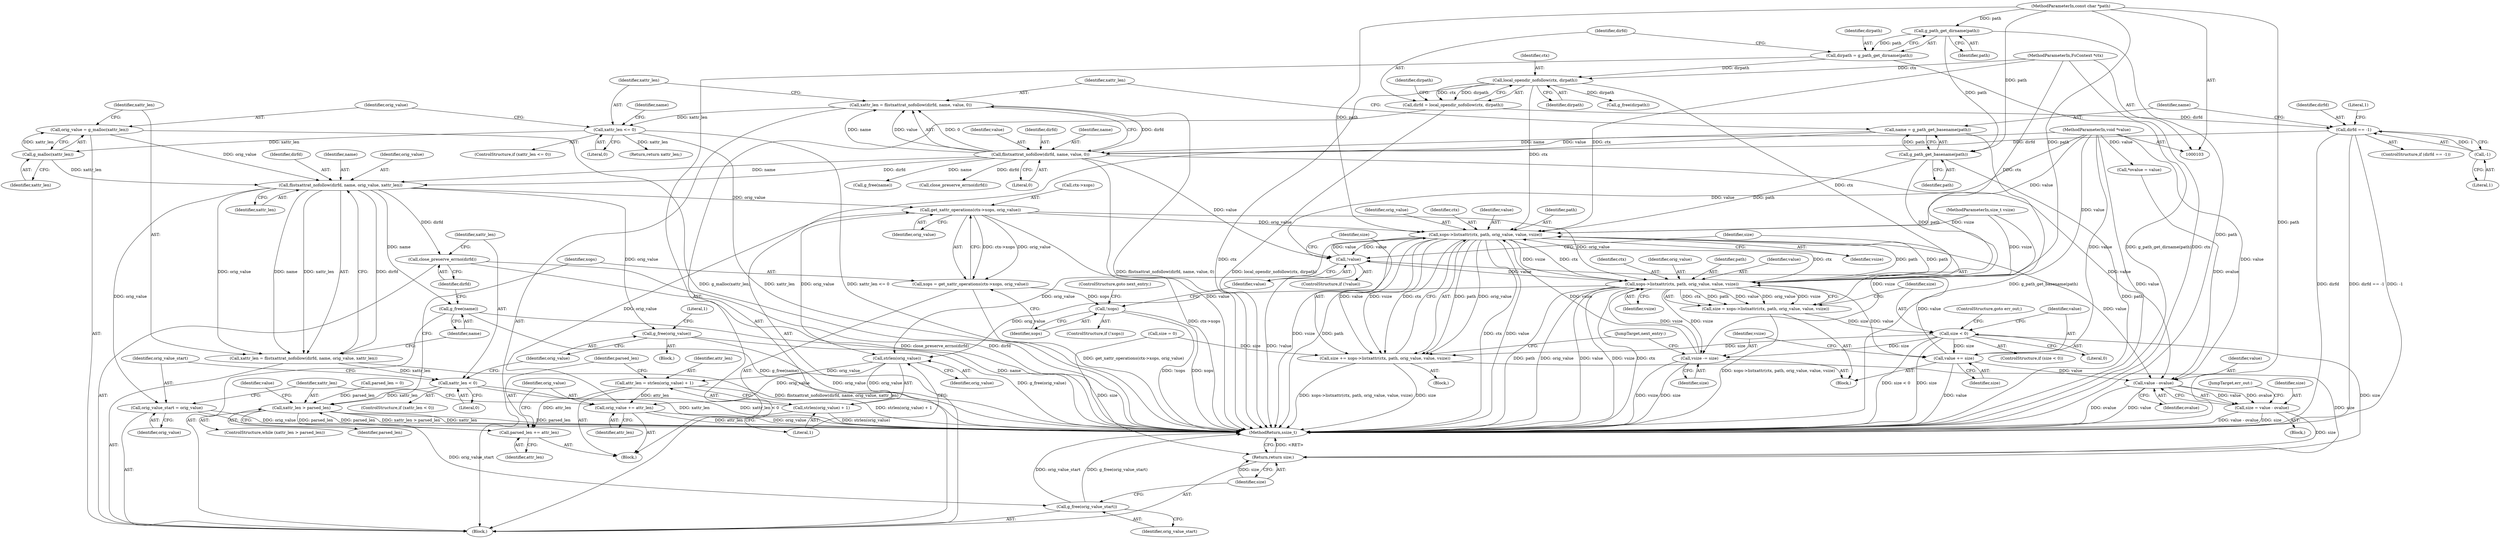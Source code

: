digraph "0_qemu_4ffcdef4277a91af15a3c09f7d16af072c29f3f2@API" {
"1000171" [label="(Call,orig_value = g_malloc(xattr_len))"];
"1000173" [label="(Call,g_malloc(xattr_len))"];
"1000161" [label="(Call,xattr_len <= 0)"];
"1000153" [label="(Call,xattr_len = flistxattrat_nofollow(dirfd, name, value, 0))"];
"1000155" [label="(Call,flistxattrat_nofollow(dirfd, name, value, 0))"];
"1000141" [label="(Call,dirfd == -1)"];
"1000133" [label="(Call,dirfd = local_opendir_nofollow(ctx, dirpath))"];
"1000135" [label="(Call,local_opendir_nofollow(ctx, dirpath))"];
"1000104" [label="(MethodParameterIn,FsContext *ctx)"];
"1000129" [label="(Call,dirpath = g_path_get_dirname(path))"];
"1000131" [label="(Call,g_path_get_dirname(path))"];
"1000105" [label="(MethodParameterIn,const char *path)"];
"1000143" [label="(Call,-1)"];
"1000149" [label="(Call,name = g_path_get_basename(path))"];
"1000151" [label="(Call,g_path_get_basename(path))"];
"1000106" [label="(MethodParameterIn,void *value)"];
"1000177" [label="(Call,flistxattrat_nofollow(dirfd, name, orig_value, xattr_len))"];
"1000175" [label="(Call,xattr_len = flistxattrat_nofollow(dirfd, name, orig_value, xattr_len))"];
"1000187" [label="(Call,xattr_len < 0)"];
"1000200" [label="(Call,xattr_len > parsed_len)"];
"1000257" [label="(Call,parsed_len += attr_len)"];
"1000182" [label="(Call,g_free(name))"];
"1000184" [label="(Call,close_preserve_errno(dirfd))"];
"1000191" [label="(Call,g_free(orig_value))"];
"1000196" [label="(Call,orig_value_start = orig_value)"];
"1000272" [label="(Call,g_free(orig_value_start))"];
"1000206" [label="(Call,get_xattr_operations(ctx->xops, orig_value))"];
"1000204" [label="(Call,xops = get_xattr_operations(ctx->xops, orig_value))"];
"1000212" [label="(Call,!xops)"];
"1000222" [label="(Call,xops->listxattr(ctx, path, orig_value, value, vsize))"];
"1000217" [label="(Call,!value)"];
"1000232" [label="(Call,xops->listxattr(ctx, path, orig_value, value, vsize))"];
"1000230" [label="(Call,size = xops->listxattr(ctx, path, orig_value, value, vsize))"];
"1000239" [label="(Call,size < 0)"];
"1000220" [label="(Call,size += xops->listxattr(ctx, path, orig_value, value, vsize))"];
"1000274" [label="(Return,return size;)"];
"1000244" [label="(Call,value += size)"];
"1000268" [label="(Call,value - ovalue)"];
"1000266" [label="(Call,size = value - ovalue)"];
"1000247" [label="(Call,vsize -= size)"];
"1000254" [label="(Call,strlen(orig_value))"];
"1000251" [label="(Call,attr_len = strlen(orig_value) + 1)"];
"1000260" [label="(Call,orig_value += attr_len)"];
"1000253" [label="(Call,strlen(orig_value) + 1)"];
"1000135" [label="(Call,local_opendir_nofollow(ctx, dirpath))"];
"1000219" [label="(Block,)"];
"1000274" [label="(Return,return size;)"];
"1000150" [label="(Identifier,name)"];
"1000249" [label="(Identifier,size)"];
"1000163" [label="(Literal,0)"];
"1000156" [label="(Identifier,dirfd)"];
"1000191" [label="(Call,g_free(orig_value))"];
"1000272" [label="(Call,g_free(orig_value_start))"];
"1000245" [label="(Identifier,value)"];
"1000161" [label="(Call,xattr_len <= 0)"];
"1000257" [label="(Call,parsed_len += attr_len)"];
"1000250" [label="(JumpTarget,next_entry:)"];
"1000213" [label="(Identifier,xops)"];
"1000176" [label="(Identifier,xattr_len)"];
"1000199" [label="(ControlStructure,while (xattr_len > parsed_len))"];
"1000232" [label="(Call,xops->listxattr(ctx, path, orig_value, value, vsize))"];
"1000266" [label="(Call,size = value - ovalue)"];
"1000179" [label="(Identifier,name)"];
"1000192" [label="(Identifier,orig_value)"];
"1000107" [label="(MethodParameterIn,size_t vsize)"];
"1000229" [label="(Block,)"];
"1000165" [label="(Call,g_free(name))"];
"1000143" [label="(Call,-1)"];
"1000275" [label="(Identifier,size)"];
"1000154" [label="(Identifier,xattr_len)"];
"1000254" [label="(Call,strlen(orig_value))"];
"1000134" [label="(Identifier,dirfd)"];
"1000196" [label="(Call,orig_value_start = orig_value)"];
"1000239" [label="(Call,size < 0)"];
"1000230" [label="(Call,size = xops->listxattr(ctx, path, orig_value, value, vsize))"];
"1000270" [label="(Identifier,ovalue)"];
"1000172" [label="(Identifier,orig_value)"];
"1000222" [label="(Call,xops->listxattr(ctx, path, orig_value, value, vsize))"];
"1000186" [label="(ControlStructure,if (xattr_len < 0))"];
"1000183" [label="(Identifier,name)"];
"1000212" [label="(Call,!xops)"];
"1000185" [label="(Identifier,dirfd)"];
"1000166" [label="(Identifier,name)"];
"1000104" [label="(MethodParameterIn,FsContext *ctx)"];
"1000261" [label="(Identifier,orig_value)"];
"1000243" [label="(ControlStructure,goto err_out;)"];
"1000142" [label="(Identifier,dirfd)"];
"1000132" [label="(Identifier,path)"];
"1000177" [label="(Call,flistxattrat_nofollow(dirfd, name, orig_value, xattr_len))"];
"1000148" [label="(Literal,1)"];
"1000203" [label="(Block,)"];
"1000211" [label="(ControlStructure,if (!xops))"];
"1000236" [label="(Identifier,value)"];
"1000140" [label="(ControlStructure,if (dirfd == -1))"];
"1000167" [label="(Call,close_preserve_errno(dirfd))"];
"1000205" [label="(Identifier,xops)"];
"1000131" [label="(Call,g_path_get_dirname(path))"];
"1000174" [label="(Identifier,xattr_len)"];
"1000149" [label="(Call,name = g_path_get_basename(path))"];
"1000260" [label="(Call,orig_value += attr_len)"];
"1000184" [label="(Call,close_preserve_errno(dirfd))"];
"1000190" [label="(Block,)"];
"1000182" [label="(Call,g_free(name))"];
"1000141" [label="(Call,dirfd == -1)"];
"1000233" [label="(Identifier,ctx)"];
"1000151" [label="(Call,g_path_get_basename(path))"];
"1000259" [label="(Identifier,attr_len)"];
"1000139" [label="(Identifier,dirpath)"];
"1000221" [label="(Identifier,size)"];
"1000244" [label="(Call,value += size)"];
"1000207" [label="(Call,ctx->xops)"];
"1000235" [label="(Identifier,orig_value)"];
"1000237" [label="(Identifier,vsize)"];
"1000267" [label="(Identifier,size)"];
"1000231" [label="(Identifier,size)"];
"1000251" [label="(Call,attr_len = strlen(orig_value) + 1)"];
"1000160" [label="(ControlStructure,if (xattr_len <= 0))"];
"1000217" [label="(Call,!value)"];
"1000268" [label="(Call,value - ovalue)"];
"1000240" [label="(Identifier,size)"];
"1000157" [label="(Identifier,name)"];
"1000224" [label="(Identifier,path)"];
"1000138" [label="(Call,g_free(dirpath))"];
"1000129" [label="(Call,dirpath = g_path_get_dirname(path))"];
"1000158" [label="(Identifier,value)"];
"1000225" [label="(Identifier,orig_value)"];
"1000187" [label="(Call,xattr_len < 0)"];
"1000215" [label="(ControlStructure,goto next_entry;)"];
"1000201" [label="(Identifier,xattr_len)"];
"1000122" [label="(Call,parsed_len = 0)"];
"1000130" [label="(Identifier,dirpath)"];
"1000169" [label="(Return,return xattr_len;)"];
"1000189" [label="(Literal,0)"];
"1000247" [label="(Call,vsize -= size)"];
"1000136" [label="(Identifier,ctx)"];
"1000256" [label="(Literal,1)"];
"1000188" [label="(Identifier,xattr_len)"];
"1000181" [label="(Identifier,xattr_len)"];
"1000200" [label="(Call,xattr_len > parsed_len)"];
"1000264" [label="(Identifier,value)"];
"1000159" [label="(Literal,0)"];
"1000206" [label="(Call,get_xattr_operations(ctx->xops, orig_value))"];
"1000110" [label="(Call,size = 0)"];
"1000195" [label="(Literal,1)"];
"1000220" [label="(Call,size += xops->listxattr(ctx, path, orig_value, value, vsize))"];
"1000153" [label="(Call,xattr_len = flistxattrat_nofollow(dirfd, name, value, 0))"];
"1000218" [label="(Identifier,value)"];
"1000180" [label="(Identifier,orig_value)"];
"1000223" [label="(Identifier,ctx)"];
"1000253" [label="(Call,strlen(orig_value) + 1)"];
"1000144" [label="(Literal,1)"];
"1000137" [label="(Identifier,dirpath)"];
"1000234" [label="(Identifier,path)"];
"1000202" [label="(Identifier,parsed_len)"];
"1000248" [label="(Identifier,vsize)"];
"1000246" [label="(Identifier,size)"];
"1000198" [label="(Identifier,orig_value)"];
"1000197" [label="(Identifier,orig_value_start)"];
"1000269" [label="(Identifier,value)"];
"1000273" [label="(Identifier,orig_value_start)"];
"1000265" [label="(Block,)"];
"1000175" [label="(Call,xattr_len = flistxattrat_nofollow(dirfd, name, orig_value, xattr_len))"];
"1000162" [label="(Identifier,xattr_len)"];
"1000155" [label="(Call,flistxattrat_nofollow(dirfd, name, value, 0))"];
"1000108" [label="(Block,)"];
"1000271" [label="(JumpTarget,err_out:)"];
"1000204" [label="(Call,xops = get_xattr_operations(ctx->xops, orig_value))"];
"1000216" [label="(ControlStructure,if (!value))"];
"1000262" [label="(Identifier,attr_len)"];
"1000210" [label="(Identifier,orig_value)"];
"1000258" [label="(Identifier,parsed_len)"];
"1000133" [label="(Call,dirfd = local_opendir_nofollow(ctx, dirpath))"];
"1000178" [label="(Identifier,dirfd)"];
"1000173" [label="(Call,g_malloc(xattr_len))"];
"1000241" [label="(Literal,0)"];
"1000114" [label="(Call,*ovalue = value)"];
"1000238" [label="(ControlStructure,if (size < 0))"];
"1000227" [label="(Identifier,vsize)"];
"1000105" [label="(MethodParameterIn,const char *path)"];
"1000152" [label="(Identifier,path)"];
"1000252" [label="(Identifier,attr_len)"];
"1000276" [label="(MethodReturn,ssize_t)"];
"1000106" [label="(MethodParameterIn,void *value)"];
"1000226" [label="(Identifier,value)"];
"1000171" [label="(Call,orig_value = g_malloc(xattr_len))"];
"1000255" [label="(Identifier,orig_value)"];
"1000171" -> "1000108"  [label="AST: "];
"1000171" -> "1000173"  [label="CFG: "];
"1000172" -> "1000171"  [label="AST: "];
"1000173" -> "1000171"  [label="AST: "];
"1000176" -> "1000171"  [label="CFG: "];
"1000171" -> "1000276"  [label="DDG: g_malloc(xattr_len)"];
"1000173" -> "1000171"  [label="DDG: xattr_len"];
"1000171" -> "1000177"  [label="DDG: orig_value"];
"1000173" -> "1000174"  [label="CFG: "];
"1000174" -> "1000173"  [label="AST: "];
"1000161" -> "1000173"  [label="DDG: xattr_len"];
"1000173" -> "1000177"  [label="DDG: xattr_len"];
"1000161" -> "1000160"  [label="AST: "];
"1000161" -> "1000163"  [label="CFG: "];
"1000162" -> "1000161"  [label="AST: "];
"1000163" -> "1000161"  [label="AST: "];
"1000166" -> "1000161"  [label="CFG: "];
"1000172" -> "1000161"  [label="CFG: "];
"1000161" -> "1000276"  [label="DDG: xattr_len"];
"1000161" -> "1000276"  [label="DDG: xattr_len <= 0"];
"1000153" -> "1000161"  [label="DDG: xattr_len"];
"1000161" -> "1000169"  [label="DDG: xattr_len"];
"1000153" -> "1000108"  [label="AST: "];
"1000153" -> "1000155"  [label="CFG: "];
"1000154" -> "1000153"  [label="AST: "];
"1000155" -> "1000153"  [label="AST: "];
"1000162" -> "1000153"  [label="CFG: "];
"1000153" -> "1000276"  [label="DDG: flistxattrat_nofollow(dirfd, name, value, 0)"];
"1000155" -> "1000153"  [label="DDG: dirfd"];
"1000155" -> "1000153"  [label="DDG: name"];
"1000155" -> "1000153"  [label="DDG: value"];
"1000155" -> "1000153"  [label="DDG: 0"];
"1000155" -> "1000159"  [label="CFG: "];
"1000156" -> "1000155"  [label="AST: "];
"1000157" -> "1000155"  [label="AST: "];
"1000158" -> "1000155"  [label="AST: "];
"1000159" -> "1000155"  [label="AST: "];
"1000155" -> "1000276"  [label="DDG: value"];
"1000141" -> "1000155"  [label="DDG: dirfd"];
"1000149" -> "1000155"  [label="DDG: name"];
"1000106" -> "1000155"  [label="DDG: value"];
"1000155" -> "1000165"  [label="DDG: name"];
"1000155" -> "1000167"  [label="DDG: dirfd"];
"1000155" -> "1000177"  [label="DDG: dirfd"];
"1000155" -> "1000177"  [label="DDG: name"];
"1000155" -> "1000217"  [label="DDG: value"];
"1000155" -> "1000268"  [label="DDG: value"];
"1000141" -> "1000140"  [label="AST: "];
"1000141" -> "1000143"  [label="CFG: "];
"1000142" -> "1000141"  [label="AST: "];
"1000143" -> "1000141"  [label="AST: "];
"1000148" -> "1000141"  [label="CFG: "];
"1000150" -> "1000141"  [label="CFG: "];
"1000141" -> "1000276"  [label="DDG: dirfd"];
"1000141" -> "1000276"  [label="DDG: dirfd == -1"];
"1000141" -> "1000276"  [label="DDG: -1"];
"1000133" -> "1000141"  [label="DDG: dirfd"];
"1000143" -> "1000141"  [label="DDG: 1"];
"1000133" -> "1000108"  [label="AST: "];
"1000133" -> "1000135"  [label="CFG: "];
"1000134" -> "1000133"  [label="AST: "];
"1000135" -> "1000133"  [label="AST: "];
"1000139" -> "1000133"  [label="CFG: "];
"1000133" -> "1000276"  [label="DDG: local_opendir_nofollow(ctx, dirpath)"];
"1000135" -> "1000133"  [label="DDG: ctx"];
"1000135" -> "1000133"  [label="DDG: dirpath"];
"1000135" -> "1000137"  [label="CFG: "];
"1000136" -> "1000135"  [label="AST: "];
"1000137" -> "1000135"  [label="AST: "];
"1000135" -> "1000276"  [label="DDG: ctx"];
"1000104" -> "1000135"  [label="DDG: ctx"];
"1000129" -> "1000135"  [label="DDG: dirpath"];
"1000135" -> "1000138"  [label="DDG: dirpath"];
"1000135" -> "1000222"  [label="DDG: ctx"];
"1000135" -> "1000232"  [label="DDG: ctx"];
"1000104" -> "1000103"  [label="AST: "];
"1000104" -> "1000276"  [label="DDG: ctx"];
"1000104" -> "1000222"  [label="DDG: ctx"];
"1000104" -> "1000232"  [label="DDG: ctx"];
"1000129" -> "1000108"  [label="AST: "];
"1000129" -> "1000131"  [label="CFG: "];
"1000130" -> "1000129"  [label="AST: "];
"1000131" -> "1000129"  [label="AST: "];
"1000134" -> "1000129"  [label="CFG: "];
"1000129" -> "1000276"  [label="DDG: g_path_get_dirname(path)"];
"1000131" -> "1000129"  [label="DDG: path"];
"1000131" -> "1000132"  [label="CFG: "];
"1000132" -> "1000131"  [label="AST: "];
"1000131" -> "1000276"  [label="DDG: path"];
"1000105" -> "1000131"  [label="DDG: path"];
"1000131" -> "1000151"  [label="DDG: path"];
"1000105" -> "1000103"  [label="AST: "];
"1000105" -> "1000276"  [label="DDG: path"];
"1000105" -> "1000151"  [label="DDG: path"];
"1000105" -> "1000222"  [label="DDG: path"];
"1000105" -> "1000232"  [label="DDG: path"];
"1000143" -> "1000144"  [label="CFG: "];
"1000144" -> "1000143"  [label="AST: "];
"1000149" -> "1000108"  [label="AST: "];
"1000149" -> "1000151"  [label="CFG: "];
"1000150" -> "1000149"  [label="AST: "];
"1000151" -> "1000149"  [label="AST: "];
"1000154" -> "1000149"  [label="CFG: "];
"1000149" -> "1000276"  [label="DDG: g_path_get_basename(path)"];
"1000151" -> "1000149"  [label="DDG: path"];
"1000151" -> "1000152"  [label="CFG: "];
"1000152" -> "1000151"  [label="AST: "];
"1000151" -> "1000276"  [label="DDG: path"];
"1000151" -> "1000222"  [label="DDG: path"];
"1000151" -> "1000232"  [label="DDG: path"];
"1000106" -> "1000103"  [label="AST: "];
"1000106" -> "1000276"  [label="DDG: value"];
"1000106" -> "1000114"  [label="DDG: value"];
"1000106" -> "1000217"  [label="DDG: value"];
"1000106" -> "1000222"  [label="DDG: value"];
"1000106" -> "1000232"  [label="DDG: value"];
"1000106" -> "1000244"  [label="DDG: value"];
"1000106" -> "1000268"  [label="DDG: value"];
"1000177" -> "1000175"  [label="AST: "];
"1000177" -> "1000181"  [label="CFG: "];
"1000178" -> "1000177"  [label="AST: "];
"1000179" -> "1000177"  [label="AST: "];
"1000180" -> "1000177"  [label="AST: "];
"1000181" -> "1000177"  [label="AST: "];
"1000175" -> "1000177"  [label="CFG: "];
"1000177" -> "1000175"  [label="DDG: dirfd"];
"1000177" -> "1000175"  [label="DDG: name"];
"1000177" -> "1000175"  [label="DDG: orig_value"];
"1000177" -> "1000175"  [label="DDG: xattr_len"];
"1000177" -> "1000182"  [label="DDG: name"];
"1000177" -> "1000184"  [label="DDG: dirfd"];
"1000177" -> "1000191"  [label="DDG: orig_value"];
"1000177" -> "1000196"  [label="DDG: orig_value"];
"1000177" -> "1000206"  [label="DDG: orig_value"];
"1000175" -> "1000108"  [label="AST: "];
"1000176" -> "1000175"  [label="AST: "];
"1000183" -> "1000175"  [label="CFG: "];
"1000175" -> "1000276"  [label="DDG: flistxattrat_nofollow(dirfd, name, orig_value, xattr_len)"];
"1000175" -> "1000187"  [label="DDG: xattr_len"];
"1000187" -> "1000186"  [label="AST: "];
"1000187" -> "1000189"  [label="CFG: "];
"1000188" -> "1000187"  [label="AST: "];
"1000189" -> "1000187"  [label="AST: "];
"1000192" -> "1000187"  [label="CFG: "];
"1000197" -> "1000187"  [label="CFG: "];
"1000187" -> "1000276"  [label="DDG: xattr_len"];
"1000187" -> "1000276"  [label="DDG: xattr_len < 0"];
"1000187" -> "1000200"  [label="DDG: xattr_len"];
"1000200" -> "1000199"  [label="AST: "];
"1000200" -> "1000202"  [label="CFG: "];
"1000201" -> "1000200"  [label="AST: "];
"1000202" -> "1000200"  [label="AST: "];
"1000205" -> "1000200"  [label="CFG: "];
"1000264" -> "1000200"  [label="CFG: "];
"1000200" -> "1000276"  [label="DDG: xattr_len > parsed_len"];
"1000200" -> "1000276"  [label="DDG: xattr_len"];
"1000200" -> "1000276"  [label="DDG: parsed_len"];
"1000122" -> "1000200"  [label="DDG: parsed_len"];
"1000257" -> "1000200"  [label="DDG: parsed_len"];
"1000200" -> "1000257"  [label="DDG: parsed_len"];
"1000257" -> "1000203"  [label="AST: "];
"1000257" -> "1000259"  [label="CFG: "];
"1000258" -> "1000257"  [label="AST: "];
"1000259" -> "1000257"  [label="AST: "];
"1000261" -> "1000257"  [label="CFG: "];
"1000251" -> "1000257"  [label="DDG: attr_len"];
"1000182" -> "1000108"  [label="AST: "];
"1000182" -> "1000183"  [label="CFG: "];
"1000183" -> "1000182"  [label="AST: "];
"1000185" -> "1000182"  [label="CFG: "];
"1000182" -> "1000276"  [label="DDG: g_free(name)"];
"1000182" -> "1000276"  [label="DDG: name"];
"1000184" -> "1000108"  [label="AST: "];
"1000184" -> "1000185"  [label="CFG: "];
"1000185" -> "1000184"  [label="AST: "];
"1000188" -> "1000184"  [label="CFG: "];
"1000184" -> "1000276"  [label="DDG: dirfd"];
"1000184" -> "1000276"  [label="DDG: close_preserve_errno(dirfd)"];
"1000191" -> "1000190"  [label="AST: "];
"1000191" -> "1000192"  [label="CFG: "];
"1000192" -> "1000191"  [label="AST: "];
"1000195" -> "1000191"  [label="CFG: "];
"1000191" -> "1000276"  [label="DDG: g_free(orig_value)"];
"1000191" -> "1000276"  [label="DDG: orig_value"];
"1000196" -> "1000108"  [label="AST: "];
"1000196" -> "1000198"  [label="CFG: "];
"1000197" -> "1000196"  [label="AST: "];
"1000198" -> "1000196"  [label="AST: "];
"1000201" -> "1000196"  [label="CFG: "];
"1000196" -> "1000276"  [label="DDG: orig_value"];
"1000196" -> "1000272"  [label="DDG: orig_value_start"];
"1000272" -> "1000108"  [label="AST: "];
"1000272" -> "1000273"  [label="CFG: "];
"1000273" -> "1000272"  [label="AST: "];
"1000275" -> "1000272"  [label="CFG: "];
"1000272" -> "1000276"  [label="DDG: orig_value_start"];
"1000272" -> "1000276"  [label="DDG: g_free(orig_value_start)"];
"1000206" -> "1000204"  [label="AST: "];
"1000206" -> "1000210"  [label="CFG: "];
"1000207" -> "1000206"  [label="AST: "];
"1000210" -> "1000206"  [label="AST: "];
"1000204" -> "1000206"  [label="CFG: "];
"1000206" -> "1000276"  [label="DDG: ctx->xops"];
"1000206" -> "1000204"  [label="DDG: ctx->xops"];
"1000206" -> "1000204"  [label="DDG: orig_value"];
"1000260" -> "1000206"  [label="DDG: orig_value"];
"1000206" -> "1000222"  [label="DDG: orig_value"];
"1000206" -> "1000232"  [label="DDG: orig_value"];
"1000206" -> "1000254"  [label="DDG: orig_value"];
"1000204" -> "1000203"  [label="AST: "];
"1000205" -> "1000204"  [label="AST: "];
"1000213" -> "1000204"  [label="CFG: "];
"1000204" -> "1000276"  [label="DDG: get_xattr_operations(ctx->xops, orig_value)"];
"1000204" -> "1000212"  [label="DDG: xops"];
"1000212" -> "1000211"  [label="AST: "];
"1000212" -> "1000213"  [label="CFG: "];
"1000213" -> "1000212"  [label="AST: "];
"1000215" -> "1000212"  [label="CFG: "];
"1000218" -> "1000212"  [label="CFG: "];
"1000212" -> "1000276"  [label="DDG: !xops"];
"1000212" -> "1000276"  [label="DDG: xops"];
"1000222" -> "1000220"  [label="AST: "];
"1000222" -> "1000227"  [label="CFG: "];
"1000223" -> "1000222"  [label="AST: "];
"1000224" -> "1000222"  [label="AST: "];
"1000225" -> "1000222"  [label="AST: "];
"1000226" -> "1000222"  [label="AST: "];
"1000227" -> "1000222"  [label="AST: "];
"1000220" -> "1000222"  [label="CFG: "];
"1000222" -> "1000276"  [label="DDG: vsize"];
"1000222" -> "1000276"  [label="DDG: ctx"];
"1000222" -> "1000276"  [label="DDG: value"];
"1000222" -> "1000276"  [label="DDG: path"];
"1000222" -> "1000217"  [label="DDG: value"];
"1000222" -> "1000220"  [label="DDG: path"];
"1000222" -> "1000220"  [label="DDG: value"];
"1000222" -> "1000220"  [label="DDG: vsize"];
"1000222" -> "1000220"  [label="DDG: ctx"];
"1000222" -> "1000220"  [label="DDG: orig_value"];
"1000232" -> "1000222"  [label="DDG: ctx"];
"1000232" -> "1000222"  [label="DDG: path"];
"1000217" -> "1000222"  [label="DDG: value"];
"1000247" -> "1000222"  [label="DDG: vsize"];
"1000107" -> "1000222"  [label="DDG: vsize"];
"1000222" -> "1000232"  [label="DDG: ctx"];
"1000222" -> "1000232"  [label="DDG: path"];
"1000222" -> "1000232"  [label="DDG: vsize"];
"1000222" -> "1000254"  [label="DDG: orig_value"];
"1000222" -> "1000268"  [label="DDG: value"];
"1000217" -> "1000216"  [label="AST: "];
"1000217" -> "1000218"  [label="CFG: "];
"1000218" -> "1000217"  [label="AST: "];
"1000221" -> "1000217"  [label="CFG: "];
"1000231" -> "1000217"  [label="CFG: "];
"1000217" -> "1000276"  [label="DDG: !value"];
"1000244" -> "1000217"  [label="DDG: value"];
"1000217" -> "1000232"  [label="DDG: value"];
"1000232" -> "1000230"  [label="AST: "];
"1000232" -> "1000237"  [label="CFG: "];
"1000233" -> "1000232"  [label="AST: "];
"1000234" -> "1000232"  [label="AST: "];
"1000235" -> "1000232"  [label="AST: "];
"1000236" -> "1000232"  [label="AST: "];
"1000237" -> "1000232"  [label="AST: "];
"1000230" -> "1000232"  [label="CFG: "];
"1000232" -> "1000276"  [label="DDG: vsize"];
"1000232" -> "1000276"  [label="DDG: value"];
"1000232" -> "1000276"  [label="DDG: ctx"];
"1000232" -> "1000276"  [label="DDG: orig_value"];
"1000232" -> "1000276"  [label="DDG: path"];
"1000232" -> "1000230"  [label="DDG: ctx"];
"1000232" -> "1000230"  [label="DDG: path"];
"1000232" -> "1000230"  [label="DDG: value"];
"1000232" -> "1000230"  [label="DDG: orig_value"];
"1000232" -> "1000230"  [label="DDG: vsize"];
"1000247" -> "1000232"  [label="DDG: vsize"];
"1000107" -> "1000232"  [label="DDG: vsize"];
"1000232" -> "1000244"  [label="DDG: value"];
"1000232" -> "1000247"  [label="DDG: vsize"];
"1000232" -> "1000254"  [label="DDG: orig_value"];
"1000230" -> "1000229"  [label="AST: "];
"1000231" -> "1000230"  [label="AST: "];
"1000240" -> "1000230"  [label="CFG: "];
"1000230" -> "1000276"  [label="DDG: xops->listxattr(ctx, path, orig_value, value, vsize)"];
"1000230" -> "1000239"  [label="DDG: size"];
"1000239" -> "1000238"  [label="AST: "];
"1000239" -> "1000241"  [label="CFG: "];
"1000240" -> "1000239"  [label="AST: "];
"1000241" -> "1000239"  [label="AST: "];
"1000243" -> "1000239"  [label="CFG: "];
"1000245" -> "1000239"  [label="CFG: "];
"1000239" -> "1000276"  [label="DDG: size < 0"];
"1000239" -> "1000276"  [label="DDG: size"];
"1000239" -> "1000220"  [label="DDG: size"];
"1000239" -> "1000244"  [label="DDG: size"];
"1000239" -> "1000247"  [label="DDG: size"];
"1000239" -> "1000274"  [label="DDG: size"];
"1000220" -> "1000219"  [label="AST: "];
"1000221" -> "1000220"  [label="AST: "];
"1000250" -> "1000220"  [label="CFG: "];
"1000220" -> "1000276"  [label="DDG: size"];
"1000220" -> "1000276"  [label="DDG: xops->listxattr(ctx, path, orig_value, value, vsize)"];
"1000110" -> "1000220"  [label="DDG: size"];
"1000220" -> "1000274"  [label="DDG: size"];
"1000274" -> "1000108"  [label="AST: "];
"1000274" -> "1000275"  [label="CFG: "];
"1000275" -> "1000274"  [label="AST: "];
"1000276" -> "1000274"  [label="CFG: "];
"1000274" -> "1000276"  [label="DDG: <RET>"];
"1000275" -> "1000274"  [label="DDG: size"];
"1000266" -> "1000274"  [label="DDG: size"];
"1000110" -> "1000274"  [label="DDG: size"];
"1000244" -> "1000229"  [label="AST: "];
"1000244" -> "1000246"  [label="CFG: "];
"1000245" -> "1000244"  [label="AST: "];
"1000246" -> "1000244"  [label="AST: "];
"1000248" -> "1000244"  [label="CFG: "];
"1000244" -> "1000276"  [label="DDG: value"];
"1000244" -> "1000268"  [label="DDG: value"];
"1000268" -> "1000266"  [label="AST: "];
"1000268" -> "1000270"  [label="CFG: "];
"1000269" -> "1000268"  [label="AST: "];
"1000270" -> "1000268"  [label="AST: "];
"1000266" -> "1000268"  [label="CFG: "];
"1000268" -> "1000276"  [label="DDG: value"];
"1000268" -> "1000276"  [label="DDG: ovalue"];
"1000268" -> "1000266"  [label="DDG: value"];
"1000268" -> "1000266"  [label="DDG: ovalue"];
"1000114" -> "1000268"  [label="DDG: ovalue"];
"1000266" -> "1000265"  [label="AST: "];
"1000267" -> "1000266"  [label="AST: "];
"1000271" -> "1000266"  [label="CFG: "];
"1000266" -> "1000276"  [label="DDG: value - ovalue"];
"1000266" -> "1000276"  [label="DDG: size"];
"1000247" -> "1000229"  [label="AST: "];
"1000247" -> "1000249"  [label="CFG: "];
"1000248" -> "1000247"  [label="AST: "];
"1000249" -> "1000247"  [label="AST: "];
"1000250" -> "1000247"  [label="CFG: "];
"1000247" -> "1000276"  [label="DDG: vsize"];
"1000247" -> "1000276"  [label="DDG: size"];
"1000107" -> "1000247"  [label="DDG: vsize"];
"1000254" -> "1000253"  [label="AST: "];
"1000254" -> "1000255"  [label="CFG: "];
"1000255" -> "1000254"  [label="AST: "];
"1000256" -> "1000254"  [label="CFG: "];
"1000254" -> "1000251"  [label="DDG: orig_value"];
"1000254" -> "1000253"  [label="DDG: orig_value"];
"1000254" -> "1000260"  [label="DDG: orig_value"];
"1000251" -> "1000203"  [label="AST: "];
"1000251" -> "1000253"  [label="CFG: "];
"1000252" -> "1000251"  [label="AST: "];
"1000253" -> "1000251"  [label="AST: "];
"1000258" -> "1000251"  [label="CFG: "];
"1000251" -> "1000276"  [label="DDG: strlen(orig_value) + 1"];
"1000251" -> "1000260"  [label="DDG: attr_len"];
"1000260" -> "1000203"  [label="AST: "];
"1000260" -> "1000262"  [label="CFG: "];
"1000261" -> "1000260"  [label="AST: "];
"1000262" -> "1000260"  [label="AST: "];
"1000201" -> "1000260"  [label="CFG: "];
"1000260" -> "1000276"  [label="DDG: attr_len"];
"1000260" -> "1000276"  [label="DDG: orig_value"];
"1000253" -> "1000256"  [label="CFG: "];
"1000256" -> "1000253"  [label="AST: "];
"1000253" -> "1000276"  [label="DDG: strlen(orig_value)"];
}
